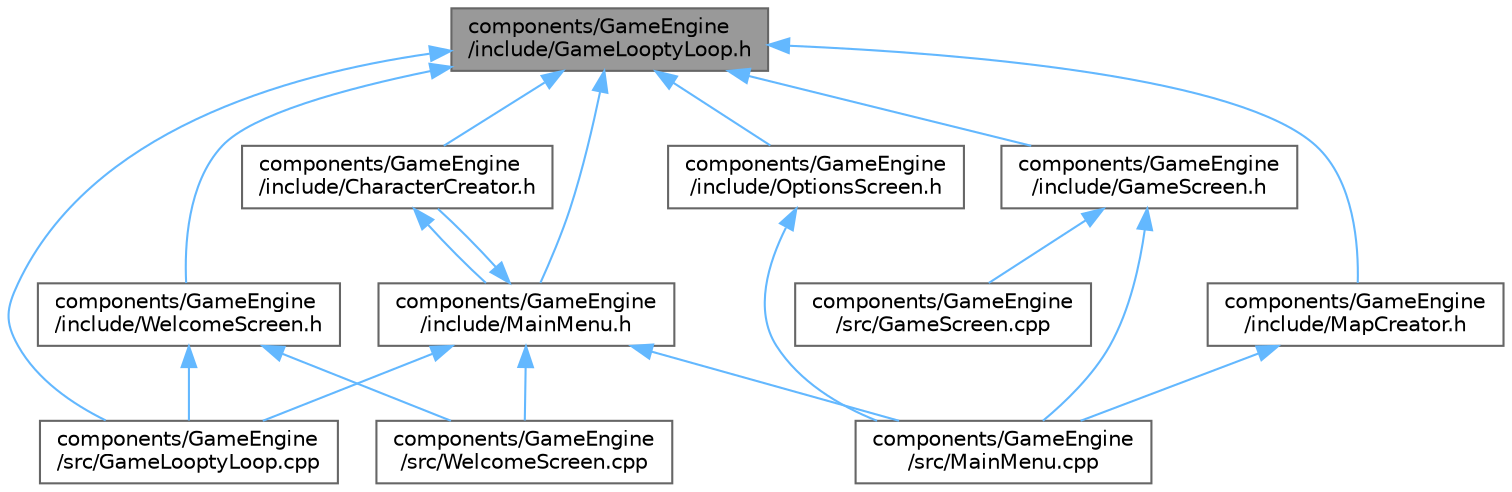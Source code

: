 digraph "components/GameEngine/include/GameLooptyLoop.h"
{
 // LATEX_PDF_SIZE
  bgcolor="transparent";
  edge [fontname=Helvetica,fontsize=10,labelfontname=Helvetica,labelfontsize=10];
  node [fontname=Helvetica,fontsize=10,shape=box,height=0.2,width=0.4];
  Node1 [id="Node000001",label="components/GameEngine\l/include/GameLooptyLoop.h",height=0.2,width=0.4,color="gray40", fillcolor="grey60", style="filled", fontcolor="black",tooltip="Header file for the GameLooptyLoop class."];
  Node1 -> Node2 [id="edge1_Node000001_Node000002",dir="back",color="steelblue1",style="solid",tooltip=" "];
  Node2 [id="Node000002",label="components/GameEngine\l/include/CharacterCreator.h",height=0.2,width=0.4,color="grey40", fillcolor="white", style="filled",URL="$_character_creator_8h_source.html",tooltip=" "];
  Node2 -> Node3 [id="edge2_Node000002_Node000003",dir="back",color="steelblue1",style="solid",tooltip=" "];
  Node3 [id="Node000003",label="components/GameEngine\l/include/MainMenu.h",height=0.2,width=0.4,color="grey40", fillcolor="white", style="filled",URL="$_main_menu_8h.html",tooltip=" "];
  Node3 -> Node2 [id="edge3_Node000003_Node000002",dir="back",color="steelblue1",style="solid",tooltip=" "];
  Node3 -> Node4 [id="edge4_Node000003_Node000004",dir="back",color="steelblue1",style="solid",tooltip=" "];
  Node4 [id="Node000004",label="components/GameEngine\l/src/GameLooptyLoop.cpp",height=0.2,width=0.4,color="grey40", fillcolor="white", style="filled",URL="$_game_loopty_loop_8cpp.html",tooltip=" "];
  Node3 -> Node5 [id="edge5_Node000003_Node000005",dir="back",color="steelblue1",style="solid",tooltip=" "];
  Node5 [id="Node000005",label="components/GameEngine\l/src/MainMenu.cpp",height=0.2,width=0.4,color="grey40", fillcolor="white", style="filled",URL="$_main_menu_8cpp.html",tooltip=" "];
  Node3 -> Node6 [id="edge6_Node000003_Node000006",dir="back",color="steelblue1",style="solid",tooltip=" "];
  Node6 [id="Node000006",label="components/GameEngine\l/src/WelcomeScreen.cpp",height=0.2,width=0.4,color="grey40", fillcolor="white", style="filled",URL="$_welcome_screen_8cpp.html",tooltip=" "];
  Node1 -> Node7 [id="edge7_Node000001_Node000007",dir="back",color="steelblue1",style="solid",tooltip=" "];
  Node7 [id="Node000007",label="components/GameEngine\l/include/GameScreen.h",height=0.2,width=0.4,color="grey40", fillcolor="white", style="filled",URL="$_game_screen_8h.html",tooltip="This file contains the declaration of the GameScreen class, which represents the game screen or main ..."];
  Node7 -> Node8 [id="edge8_Node000007_Node000008",dir="back",color="steelblue1",style="solid",tooltip=" "];
  Node8 [id="Node000008",label="components/GameEngine\l/src/GameScreen.cpp",height=0.2,width=0.4,color="grey40", fillcolor="white", style="filled",URL="$_game_screen_8cpp.html",tooltip=" "];
  Node7 -> Node5 [id="edge9_Node000007_Node000005",dir="back",color="steelblue1",style="solid",tooltip=" "];
  Node1 -> Node3 [id="edge10_Node000001_Node000003",dir="back",color="steelblue1",style="solid",tooltip=" "];
  Node1 -> Node9 [id="edge11_Node000001_Node000009",dir="back",color="steelblue1",style="solid",tooltip=" "];
  Node9 [id="Node000009",label="components/GameEngine\l/include/MapCreator.h",height=0.2,width=0.4,color="grey40", fillcolor="white", style="filled",URL="$_map_creator_8h.html",tooltip="This class is called from the main menu and allows the user to create a map by placing objects on a g..."];
  Node9 -> Node5 [id="edge12_Node000009_Node000005",dir="back",color="steelblue1",style="solid",tooltip=" "];
  Node1 -> Node10 [id="edge13_Node000001_Node000010",dir="back",color="steelblue1",style="solid",tooltip=" "];
  Node10 [id="Node000010",label="components/GameEngine\l/include/OptionsScreen.h",height=0.2,width=0.4,color="grey40", fillcolor="white", style="filled",URL="$_options_screen_8h.html",tooltip="Contains the declaration of the OptionsScreen class."];
  Node10 -> Node5 [id="edge14_Node000010_Node000005",dir="back",color="steelblue1",style="solid",tooltip=" "];
  Node1 -> Node11 [id="edge15_Node000001_Node000011",dir="back",color="steelblue1",style="solid",tooltip=" "];
  Node11 [id="Node000011",label="components/GameEngine\l/include/WelcomeScreen.h",height=0.2,width=0.4,color="grey40", fillcolor="white", style="filled",URL="$_welcome_screen_8h.html",tooltip=" "];
  Node11 -> Node4 [id="edge16_Node000011_Node000004",dir="back",color="steelblue1",style="solid",tooltip=" "];
  Node11 -> Node6 [id="edge17_Node000011_Node000006",dir="back",color="steelblue1",style="solid",tooltip=" "];
  Node1 -> Node4 [id="edge18_Node000001_Node000004",dir="back",color="steelblue1",style="solid",tooltip=" "];
}
